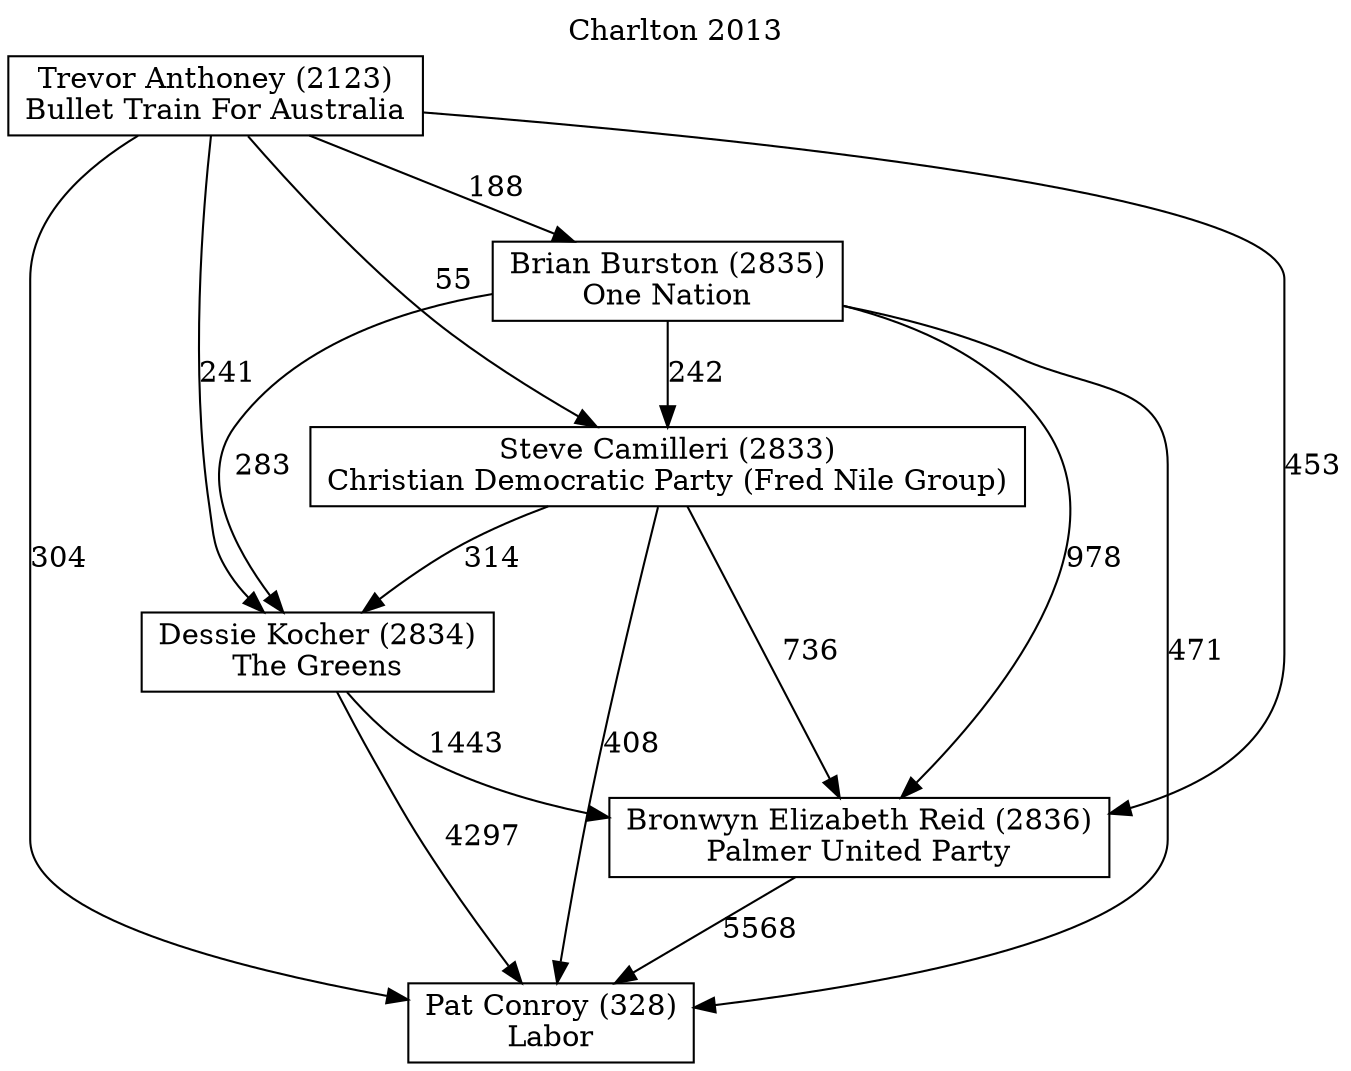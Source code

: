 // House preference flow
digraph "Pat Conroy (328)_Charlton_2013" {
	graph [label="Charlton 2013" labelloc=t mclimit=10]
	node [shape=box]
	"Pat Conroy (328)" [label="Pat Conroy (328)
Labor"]
	"Bronwyn Elizabeth Reid (2836)" [label="Bronwyn Elizabeth Reid (2836)
Palmer United Party"]
	"Dessie Kocher (2834)" [label="Dessie Kocher (2834)
The Greens"]
	"Steve Camilleri (2833)" [label="Steve Camilleri (2833)
Christian Democratic Party (Fred Nile Group)"]
	"Brian Burston (2835)" [label="Brian Burston (2835)
One Nation"]
	"Trevor Anthoney (2123)" [label="Trevor Anthoney (2123)
Bullet Train For Australia"]
	"Bronwyn Elizabeth Reid (2836)" -> "Pat Conroy (328)" [label=5568]
	"Dessie Kocher (2834)" -> "Bronwyn Elizabeth Reid (2836)" [label=1443]
	"Steve Camilleri (2833)" -> "Dessie Kocher (2834)" [label=314]
	"Brian Burston (2835)" -> "Steve Camilleri (2833)" [label=242]
	"Trevor Anthoney (2123)" -> "Brian Burston (2835)" [label=188]
	"Dessie Kocher (2834)" -> "Pat Conroy (328)" [label=4297]
	"Steve Camilleri (2833)" -> "Pat Conroy (328)" [label=408]
	"Brian Burston (2835)" -> "Pat Conroy (328)" [label=471]
	"Trevor Anthoney (2123)" -> "Pat Conroy (328)" [label=304]
	"Trevor Anthoney (2123)" -> "Steve Camilleri (2833)" [label=55]
	"Brian Burston (2835)" -> "Dessie Kocher (2834)" [label=283]
	"Trevor Anthoney (2123)" -> "Dessie Kocher (2834)" [label=241]
	"Steve Camilleri (2833)" -> "Bronwyn Elizabeth Reid (2836)" [label=736]
	"Brian Burston (2835)" -> "Bronwyn Elizabeth Reid (2836)" [label=978]
	"Trevor Anthoney (2123)" -> "Bronwyn Elizabeth Reid (2836)" [label=453]
}
